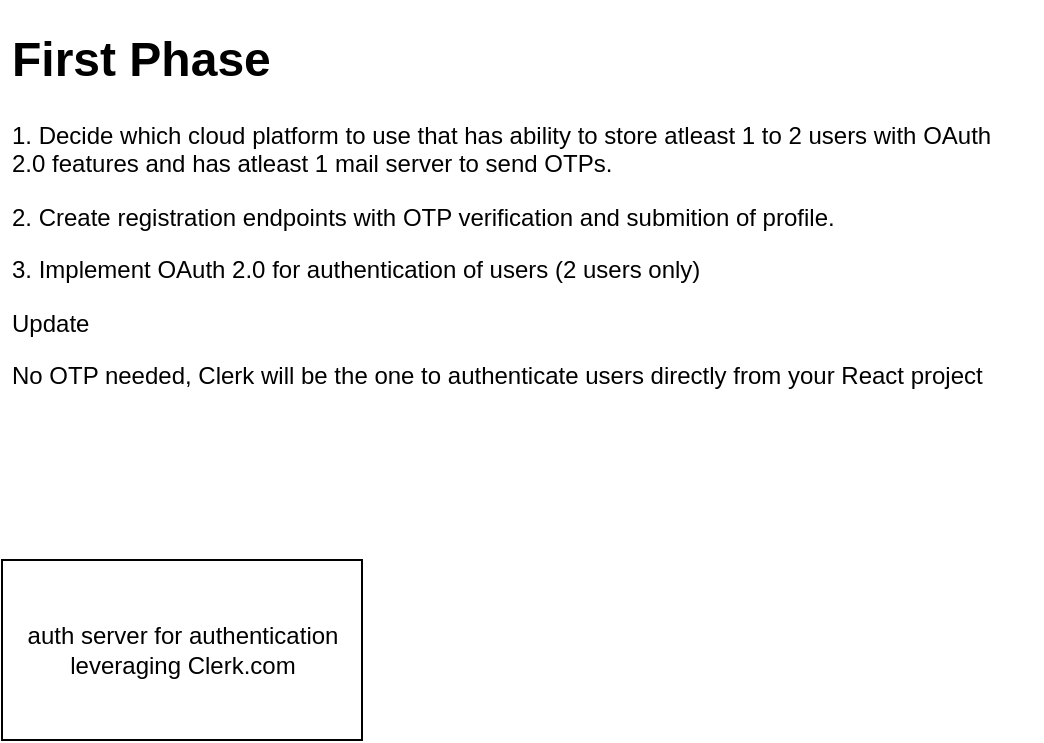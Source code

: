 <mxfile>
    <diagram id="Xwds0YerkXa2a8TxfWpL" name="Page-1">
        <mxGraphModel dx="1370" dy="787" grid="1" gridSize="10" guides="1" tooltips="1" connect="1" arrows="1" fold="1" page="1" pageScale="1" pageWidth="850" pageHeight="1100" math="0" shadow="0">
            <root>
                <mxCell id="0"/>
                <mxCell id="1" parent="0"/>
                <mxCell id="13" value="&lt;h1&gt;First Phase&lt;/h1&gt;&lt;p&gt;1. Decide which cloud platform to use that has ability to store atleast 1 to 2 users with OAuth&amp;nbsp; 2.0 features and has atleast 1 mail server to send OTPs.&lt;/p&gt;&lt;p&gt;2. Create registration endpoints with OTP verification and submition of profile.&lt;/p&gt;&lt;p&gt;3. Implement OAuth 2.0 for authentication of users (2 users only)&lt;/p&gt;&lt;p&gt;Update&lt;/p&gt;&lt;p&gt;No OTP needed, Clerk will be the one to authenticate users directly from your React project&lt;/p&gt;&lt;p&gt;&lt;br&gt;&lt;/p&gt;&lt;p&gt;&lt;br&gt;&lt;/p&gt;" style="text;html=1;strokeColor=none;fillColor=none;spacing=5;spacingTop=-20;whiteSpace=wrap;overflow=hidden;rounded=0;" parent="1" vertex="1">
                    <mxGeometry x="40" y="20" width="520" height="250" as="geometry"/>
                </mxCell>
                <mxCell id="15" value="auth server for authentication &lt;br&gt;leveraging Clerk.com" style="html=1;" vertex="1" parent="1">
                    <mxGeometry x="40" y="290" width="180" height="90" as="geometry"/>
                </mxCell>
            </root>
        </mxGraphModel>
    </diagram>
</mxfile>